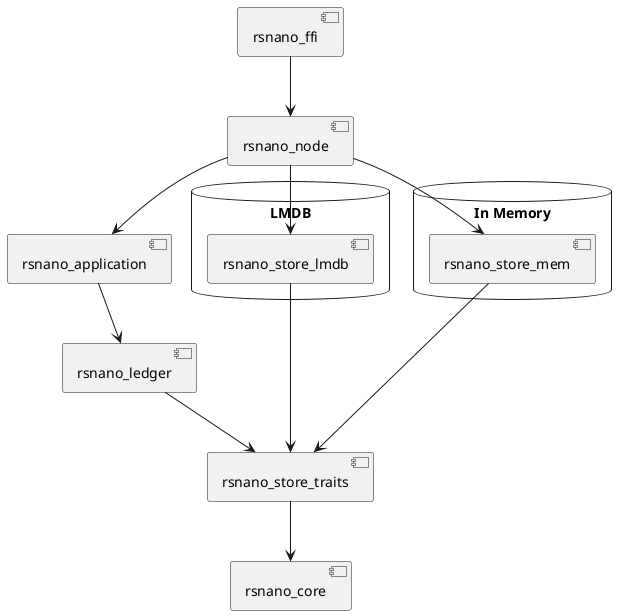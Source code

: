 @startuml "Split crates"

[rsnano_core]
[rsnano_store_traits]
[rsnano_ledger]
[rsnano_application]
[rsnano_node]
[rsnano_ffi]

database "LMDB"{
    [rsnano_store_lmdb]
}

database "In Memory"{
    [rsnano_store_mem]
}

[rsnano_store_traits] --> [rsnano_core]
[rsnano_ledger] --> [rsnano_store_traits]
[rsnano_store_lmdb] --> [rsnano_store_traits]
[rsnano_store_mem] --> [rsnano_store_traits]
[rsnano_application] --> [rsnano_ledger]
[rsnano_node] --> [rsnano_store_lmdb]
[rsnano_node] --> [rsnano_store_mem]
[rsnano_node] --> [rsnano_application]
[rsnano_ffi] --> [rsnano_node]

@enduml